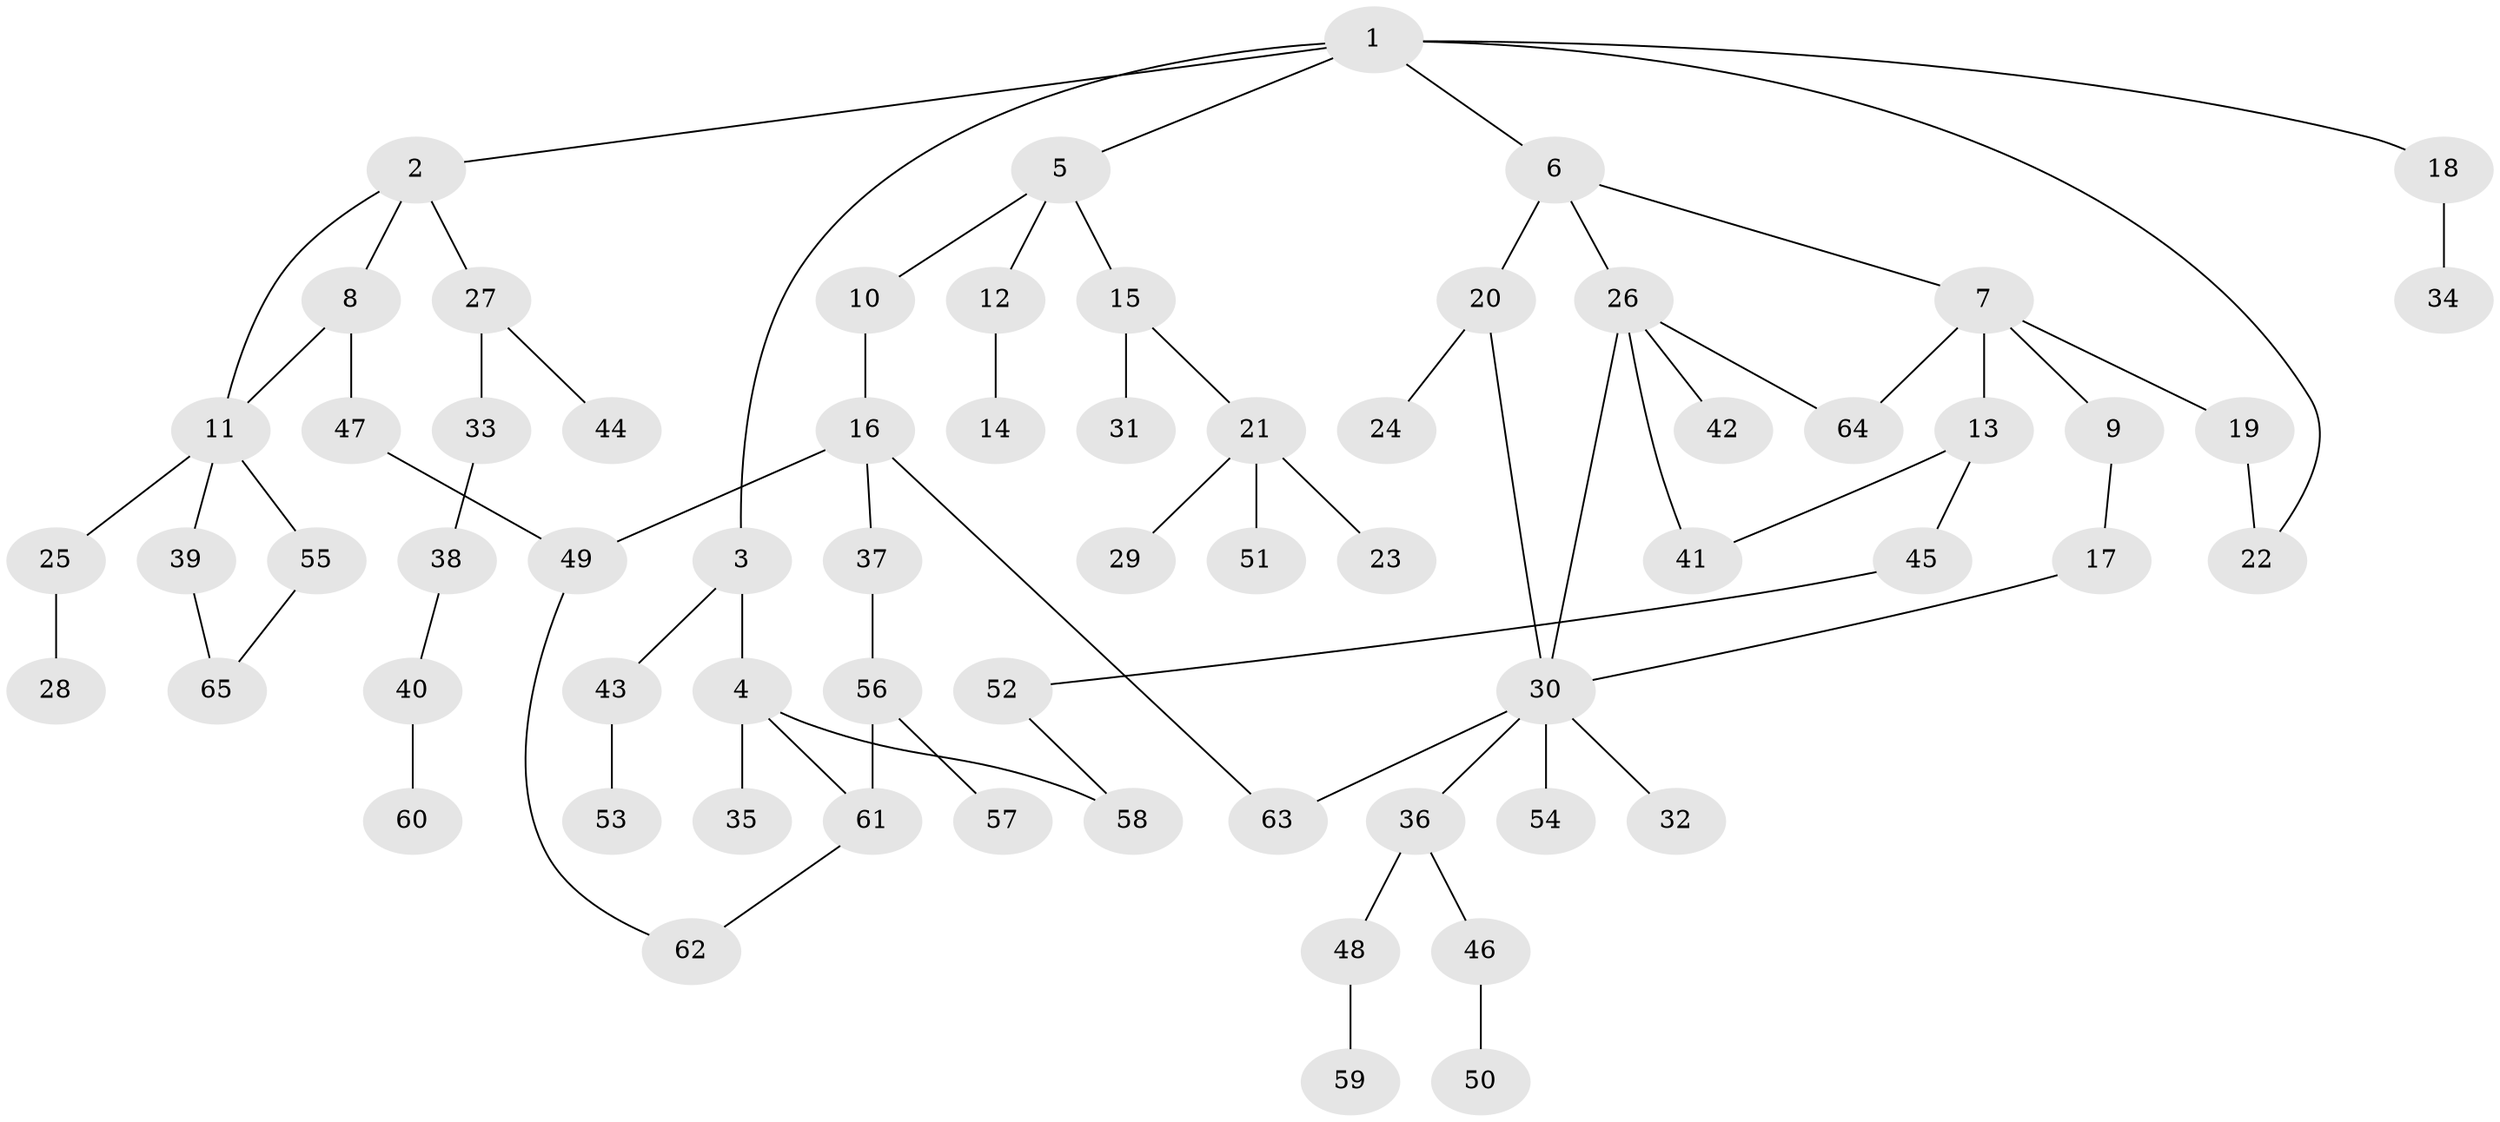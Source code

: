 // Generated by graph-tools (version 1.1) at 2025/49/03/09/25 03:49:20]
// undirected, 65 vertices, 76 edges
graph export_dot {
graph [start="1"]
  node [color=gray90,style=filled];
  1;
  2;
  3;
  4;
  5;
  6;
  7;
  8;
  9;
  10;
  11;
  12;
  13;
  14;
  15;
  16;
  17;
  18;
  19;
  20;
  21;
  22;
  23;
  24;
  25;
  26;
  27;
  28;
  29;
  30;
  31;
  32;
  33;
  34;
  35;
  36;
  37;
  38;
  39;
  40;
  41;
  42;
  43;
  44;
  45;
  46;
  47;
  48;
  49;
  50;
  51;
  52;
  53;
  54;
  55;
  56;
  57;
  58;
  59;
  60;
  61;
  62;
  63;
  64;
  65;
  1 -- 2;
  1 -- 3;
  1 -- 5;
  1 -- 6;
  1 -- 18;
  1 -- 22;
  2 -- 8;
  2 -- 11;
  2 -- 27;
  3 -- 4;
  3 -- 43;
  4 -- 35;
  4 -- 58;
  4 -- 61;
  5 -- 10;
  5 -- 12;
  5 -- 15;
  6 -- 7;
  6 -- 20;
  6 -- 26;
  7 -- 9;
  7 -- 13;
  7 -- 19;
  7 -- 64;
  8 -- 47;
  8 -- 11;
  9 -- 17;
  10 -- 16;
  11 -- 25;
  11 -- 39;
  11 -- 55;
  12 -- 14;
  13 -- 45;
  13 -- 41;
  15 -- 21;
  15 -- 31;
  16 -- 37;
  16 -- 49;
  16 -- 63;
  17 -- 30;
  18 -- 34;
  19 -- 22;
  20 -- 24;
  20 -- 30;
  21 -- 23;
  21 -- 29;
  21 -- 51;
  25 -- 28;
  26 -- 30;
  26 -- 41;
  26 -- 42;
  26 -- 64;
  27 -- 33;
  27 -- 44;
  30 -- 32;
  30 -- 36;
  30 -- 54;
  30 -- 63;
  33 -- 38;
  36 -- 46;
  36 -- 48;
  37 -- 56;
  38 -- 40;
  39 -- 65;
  40 -- 60;
  43 -- 53;
  45 -- 52;
  46 -- 50;
  47 -- 49;
  48 -- 59;
  49 -- 62;
  52 -- 58;
  55 -- 65;
  56 -- 57;
  56 -- 61;
  61 -- 62;
}
